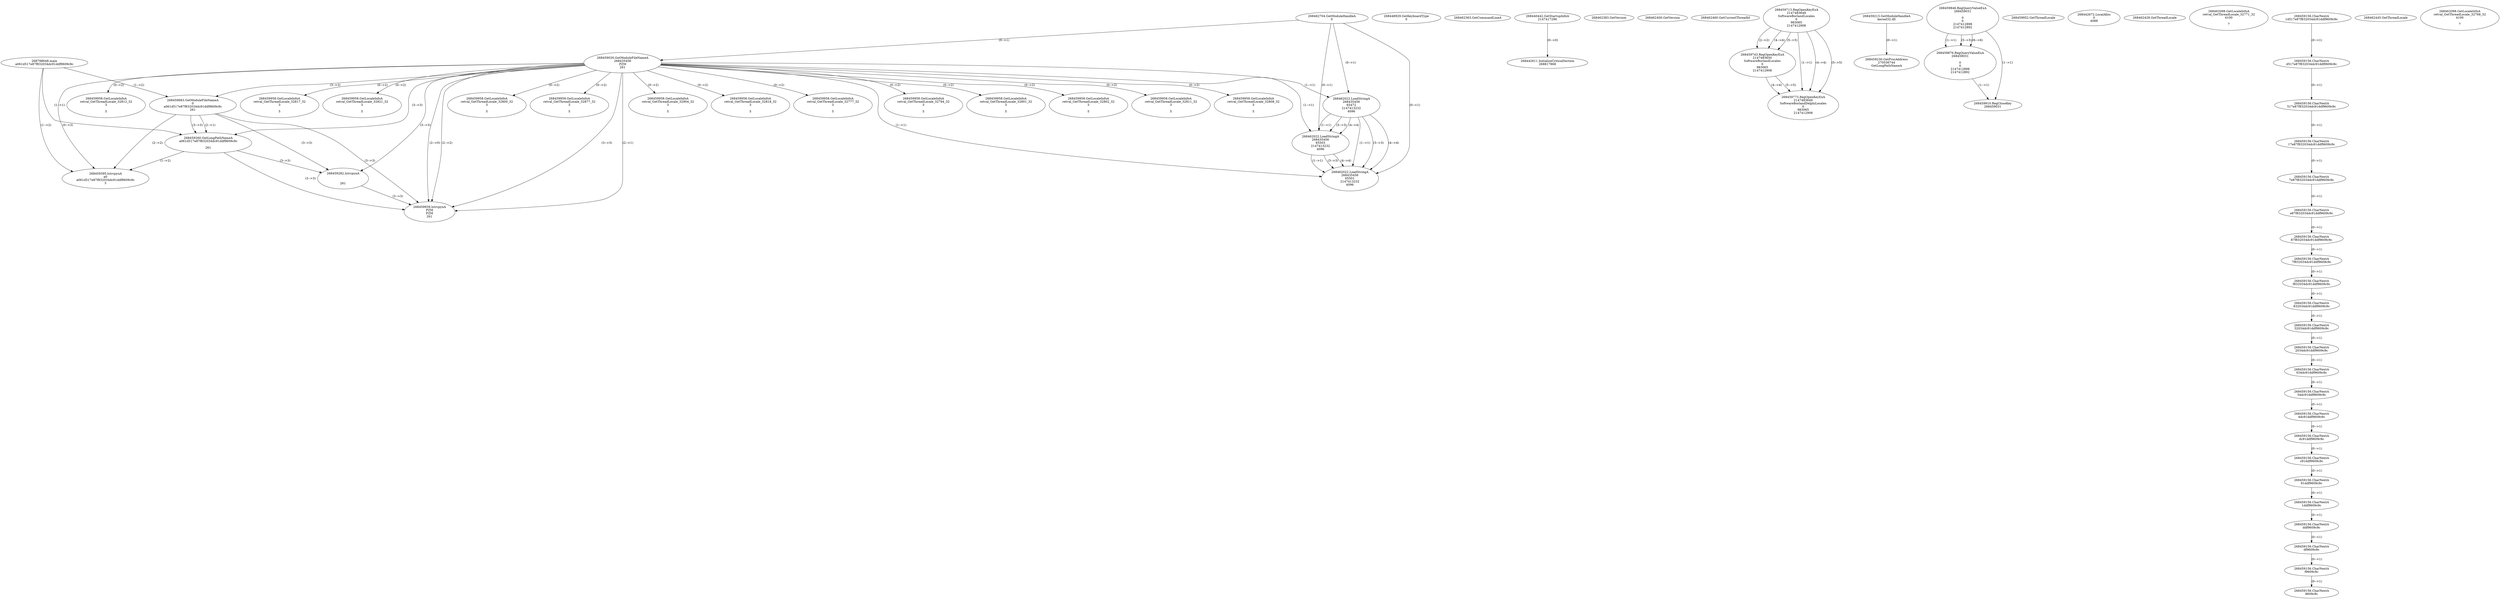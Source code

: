 // Global SCDG with merge call
digraph {
	0 [label="268798648.main
a061d517e87f832034dc91ddf9609c9c"]
	1 [label="268462704.GetModuleHandleA
0"]
	2 [label="268448929.GetKeyboardType
0"]
	3 [label="268462363.GetCommandLineA
"]
	4 [label="268440442.GetStartupInfoA
2147417296"]
	5 [label="268462383.GetVersion
"]
	6 [label="268462400.GetVersion
"]
	7 [label="268462460.GetCurrentThreadId
"]
	8 [label="268459026.GetModuleFileNameA
268435456
PZM
261"]
	1 -> 8 [label="(0-->1)"]
	9 [label="268459683.GetModuleFileNameA
0
a061d517e87f832034dc91ddf9609c9c
261"]
	0 -> 9 [label="(1-->2)"]
	8 -> 9 [label="(3-->3)"]
	10 [label="268459713.RegOpenKeyExA
2147483649
Software\Borland\Locales
0
983065
2147412908"]
	11 [label="268459213.GetModuleHandleA
kernel32.dll"]
	12 [label="268459230.GetProcAddress
270536744
GetLongPathNameA"]
	11 -> 12 [label="(0-->1)"]
	13 [label="268459260.GetLongPathNameA
a061d517e87f832034dc91ddf9609c9c

261"]
	0 -> 13 [label="(1-->1)"]
	9 -> 13 [label="(2-->1)"]
	8 -> 13 [label="(3-->3)"]
	9 -> 13 [label="(3-->3)"]
	14 [label="268459282.lstrcpynA


261"]
	8 -> 14 [label="(3-->3)"]
	9 -> 14 [label="(3-->3)"]
	13 -> 14 [label="(3-->3)"]
	15 [label="268459846.RegQueryValueExA
268459031

0
0
2147412898
2147412892"]
	16 [label="268459876.RegQueryValueExA
268459031

0
0
2147412898
2147412892"]
	15 -> 16 [label="(1-->1)"]
	15 -> 16 [label="(5-->5)"]
	15 -> 16 [label="(6-->6)"]
	17 [label="268459910.RegCloseKey
268459031"]
	15 -> 17 [label="(1-->1)"]
	16 -> 17 [label="(1-->1)"]
	18 [label="268459939.lstrcpynA
PZM
PZM
261"]
	8 -> 18 [label="(2-->1)"]
	8 -> 18 [label="(2-->2)"]
	8 -> 18 [label="(3-->3)"]
	9 -> 18 [label="(3-->3)"]
	13 -> 18 [label="(3-->3)"]
	14 -> 18 [label="(3-->3)"]
	8 -> 18 [label="(2-->0)"]
	19 [label="268459952.GetThreadLocale
"]
	20 [label="268459958.GetLocaleInfoA
retval_GetThreadLocale_32800_32
3

5"]
	8 -> 20 [label="(0-->2)"]
	21 [label="268462022.LoadStringA
268435456
65472
2147413232
4096"]
	1 -> 21 [label="(0-->1)"]
	8 -> 21 [label="(1-->1)"]
	22 [label="268462022.LoadStringA
268435456
65503
2147413232
4096"]
	1 -> 22 [label="(0-->1)"]
	8 -> 22 [label="(1-->1)"]
	21 -> 22 [label="(1-->1)"]
	21 -> 22 [label="(3-->3)"]
	21 -> 22 [label="(4-->4)"]
	23 [label="268442611.InitializeCriticalSection
268817868"]
	4 -> 23 [label="(0-->0)"]
	24 [label="268442672.LocalAlloc
0
4088"]
	25 [label="268462428.GetThreadLocale
"]
	26 [label="268462098.GetLocaleInfoA
retval_GetThreadLocale_32771_32
4100

7"]
	27 [label="268459958.GetLocaleInfoA
retval_GetThreadLocale_32877_32
3

5"]
	8 -> 27 [label="(0-->2)"]
	28 [label="268462022.LoadStringA
268435456
65501
2147413232
4096"]
	1 -> 28 [label="(0-->1)"]
	8 -> 28 [label="(1-->1)"]
	21 -> 28 [label="(1-->1)"]
	22 -> 28 [label="(1-->1)"]
	21 -> 28 [label="(3-->3)"]
	22 -> 28 [label="(3-->3)"]
	21 -> 28 [label="(4-->4)"]
	22 -> 28 [label="(4-->4)"]
	29 [label="268459395.lstrcpynA
a0
a061d517e87f832034dc91ddf9609c9c
3"]
	0 -> 29 [label="(1-->2)"]
	9 -> 29 [label="(2-->2)"]
	13 -> 29 [label="(1-->2)"]
	8 -> 29 [label="(0-->3)"]
	30 [label="268459156.CharNextA
1d517e87f832034dc91ddf9609c9c"]
	31 [label="268459156.CharNextA
d517e87f832034dc91ddf9609c9c"]
	30 -> 31 [label="(0-->1)"]
	32 [label="268459156.CharNextA
517e87f832034dc91ddf9609c9c"]
	31 -> 32 [label="(0-->1)"]
	33 [label="268459156.CharNextA
17e87f832034dc91ddf9609c9c"]
	32 -> 33 [label="(0-->1)"]
	34 [label="268459156.CharNextA
7e87f832034dc91ddf9609c9c"]
	33 -> 34 [label="(0-->1)"]
	35 [label="268459156.CharNextA
e87f832034dc91ddf9609c9c"]
	34 -> 35 [label="(0-->1)"]
	36 [label="268459156.CharNextA
87f832034dc91ddf9609c9c"]
	35 -> 36 [label="(0-->1)"]
	37 [label="268459156.CharNextA
7f832034dc91ddf9609c9c"]
	36 -> 37 [label="(0-->1)"]
	38 [label="268459156.CharNextA
f832034dc91ddf9609c9c"]
	37 -> 38 [label="(0-->1)"]
	39 [label="268459156.CharNextA
832034dc91ddf9609c9c"]
	38 -> 39 [label="(0-->1)"]
	40 [label="268459156.CharNextA
32034dc91ddf9609c9c"]
	39 -> 40 [label="(0-->1)"]
	41 [label="268459156.CharNextA
2034dc91ddf9609c9c"]
	40 -> 41 [label="(0-->1)"]
	42 [label="268459156.CharNextA
034dc91ddf9609c9c"]
	41 -> 42 [label="(0-->1)"]
	43 [label="268459156.CharNextA
34dc91ddf9609c9c"]
	42 -> 43 [label="(0-->1)"]
	44 [label="268459156.CharNextA
4dc91ddf9609c9c"]
	43 -> 44 [label="(0-->1)"]
	45 [label="268459156.CharNextA
dc91ddf9609c9c"]
	44 -> 45 [label="(0-->1)"]
	46 [label="268459156.CharNextA
c91ddf9609c9c"]
	45 -> 46 [label="(0-->1)"]
	47 [label="268459156.CharNextA
91ddf9609c9c"]
	46 -> 47 [label="(0-->1)"]
	48 [label="268459156.CharNextA
1ddf9609c9c"]
	47 -> 48 [label="(0-->1)"]
	49 [label="268459156.CharNextA
ddf9609c9c"]
	48 -> 49 [label="(0-->1)"]
	50 [label="268459156.CharNextA
df9609c9c"]
	49 -> 50 [label="(0-->1)"]
	51 [label="268459156.CharNextA
f9609c9c"]
	50 -> 51 [label="(0-->1)"]
	52 [label="268459156.CharNextA
9609c9c"]
	51 -> 52 [label="(0-->1)"]
	53 [label="268459743.RegOpenKeyExA
2147483650
Software\Borland\Locales
0
983065
2147412908"]
	10 -> 53 [label="(2-->2)"]
	10 -> 53 [label="(4-->4)"]
	10 -> 53 [label="(5-->5)"]
	54 [label="268459773.RegOpenKeyExA
2147483649
Software\Borland\Delphi\Locales
0
983065
2147412908"]
	10 -> 54 [label="(1-->1)"]
	10 -> 54 [label="(4-->4)"]
	53 -> 54 [label="(4-->4)"]
	10 -> 54 [label="(5-->5)"]
	53 -> 54 [label="(5-->5)"]
	55 [label="268459958.GetLocaleInfoA
retval_GetThreadLocale_32904_32
3

5"]
	8 -> 55 [label="(0-->2)"]
	56 [label="268459958.GetLocaleInfoA
retval_GetThreadLocale_32818_32
3

5"]
	8 -> 56 [label="(0-->2)"]
	57 [label="268459958.GetLocaleInfoA
retval_GetThreadLocale_32777_32
3

5"]
	8 -> 57 [label="(0-->2)"]
	58 [label="268459958.GetLocaleInfoA
retval_GetThreadLocale_32794_32
3

5"]
	8 -> 58 [label="(0-->2)"]
	59 [label="268459958.GetLocaleInfoA
retval_GetThreadLocale_32801_32
3

5"]
	8 -> 59 [label="(0-->2)"]
	60 [label="268459958.GetLocaleInfoA
retval_GetThreadLocale_32802_32
3

5"]
	8 -> 60 [label="(0-->2)"]
	61 [label="268459958.GetLocaleInfoA
retval_GetThreadLocale_32811_32
3

5"]
	8 -> 61 [label="(0-->2)"]
	62 [label="268459958.GetLocaleInfoA
retval_GetThreadLocale_32808_32
3

5"]
	8 -> 62 [label="(0-->2)"]
	63 [label="268459958.GetLocaleInfoA
retval_GetThreadLocale_32812_32
3

5"]
	8 -> 63 [label="(0-->2)"]
	64 [label="268459958.GetLocaleInfoA
retval_GetThreadLocale_32817_32
3

5"]
	8 -> 64 [label="(0-->2)"]
	65 [label="268462445.GetThreadLocale
"]
	66 [label="268462098.GetLocaleInfoA
retval_GetThreadLocale_32768_32
4100

7"]
	67 [label="268459958.GetLocaleInfoA
retval_GetThreadLocale_32821_32
3

5"]
	8 -> 67 [label="(0-->2)"]
}
